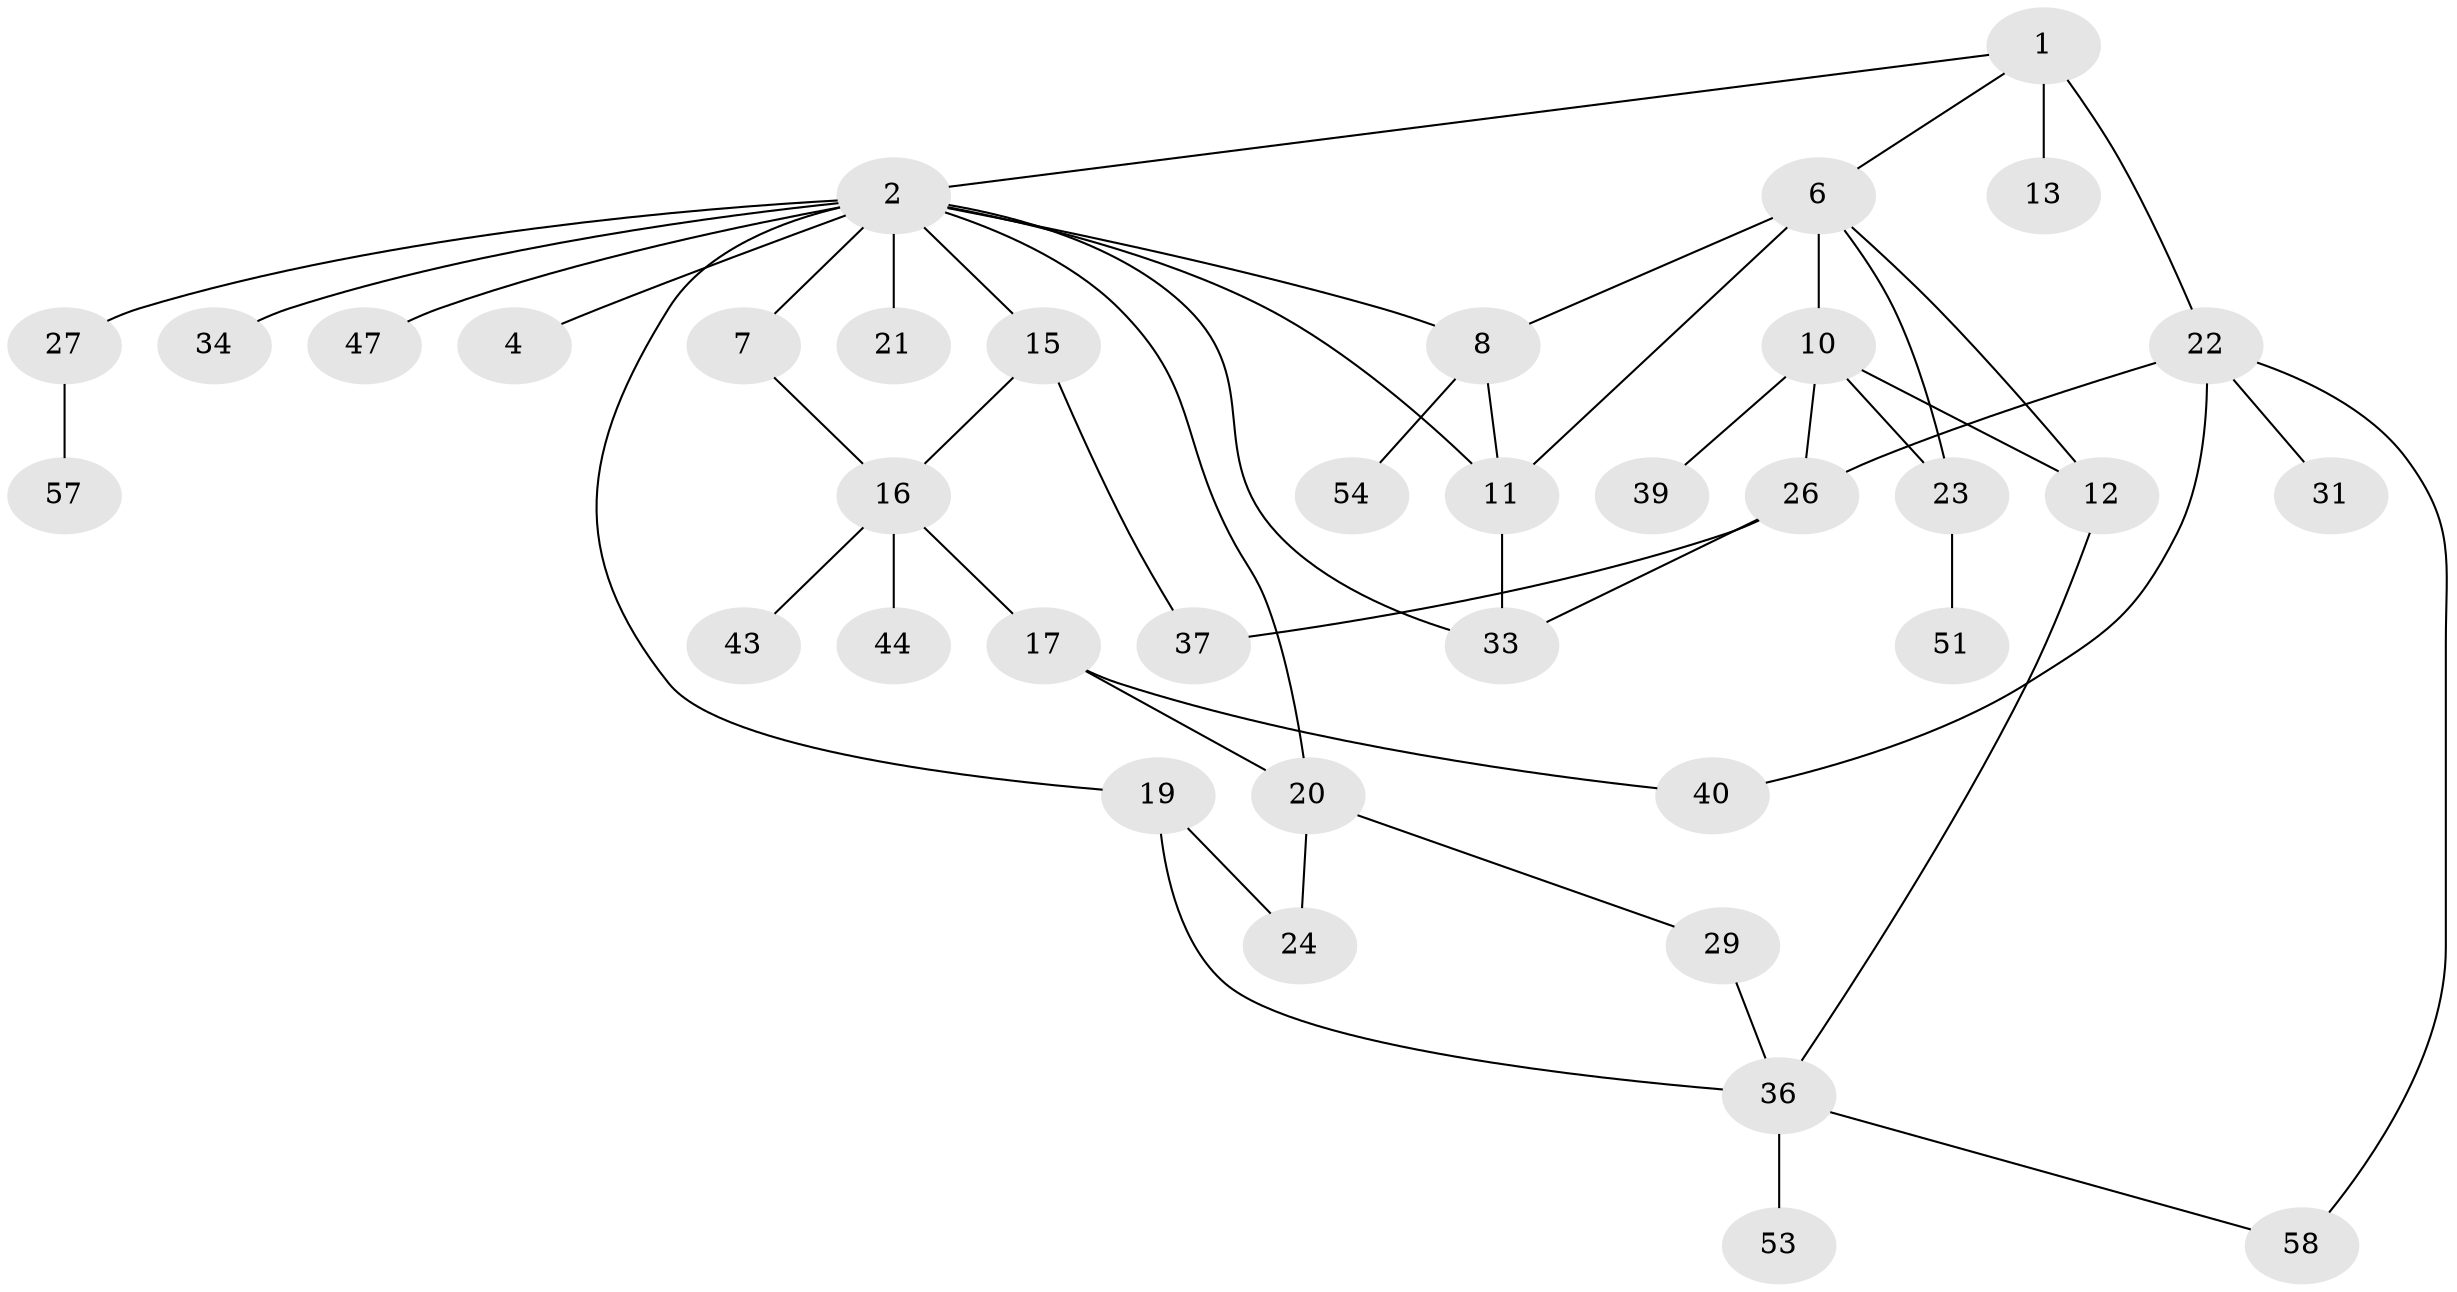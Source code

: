 // original degree distribution, {4: 0.1016949152542373, 8: 0.01694915254237288, 7: 0.01694915254237288, 1: 0.3220338983050847, 3: 0.11864406779661017, 5: 0.11864406779661017, 2: 0.288135593220339, 6: 0.01694915254237288}
// Generated by graph-tools (version 1.1) at 2025/41/03/06/25 10:41:26]
// undirected, 37 vertices, 52 edges
graph export_dot {
graph [start="1"]
  node [color=gray90,style=filled];
  1 [super="+5"];
  2 [super="+3"];
  4;
  6 [super="+9"];
  7;
  8 [super="+18"];
  10 [super="+14"];
  11 [super="+25"];
  12 [super="+41"];
  13 [super="+28"];
  15 [super="+38"];
  16 [super="+30"];
  17 [super="+50"];
  19 [super="+46"];
  20 [super="+45"];
  21 [super="+32"];
  22 [super="+56"];
  23 [super="+48"];
  24 [super="+35"];
  26 [super="+42"];
  27;
  29 [super="+55"];
  31;
  33 [super="+49"];
  34;
  36 [super="+52"];
  37;
  39;
  40 [super="+59"];
  43;
  44;
  47;
  51;
  53;
  54;
  57;
  58;
  1 -- 2;
  1 -- 13;
  1 -- 6;
  1 -- 22 [weight=2];
  2 -- 4;
  2 -- 7;
  2 -- 15;
  2 -- 19;
  2 -- 27;
  2 -- 33;
  2 -- 34;
  2 -- 20;
  2 -- 21;
  2 -- 8;
  2 -- 11;
  2 -- 47;
  6 -- 10;
  6 -- 12;
  6 -- 8;
  6 -- 23;
  6 -- 11 [weight=2];
  7 -- 16;
  8 -- 54;
  8 -- 11;
  10 -- 26;
  10 -- 39;
  10 -- 23;
  10 -- 12;
  11 -- 33;
  12 -- 36;
  15 -- 16;
  15 -- 37;
  16 -- 17;
  16 -- 43;
  16 -- 44;
  17 -- 40;
  17 -- 20;
  19 -- 24;
  19 -- 36;
  20 -- 29;
  20 -- 24;
  22 -- 31;
  22 -- 58;
  22 -- 26;
  22 -- 40;
  23 -- 51;
  26 -- 33;
  26 -- 37 [weight=2];
  27 -- 57;
  29 -- 36;
  36 -- 53;
  36 -- 58;
}

